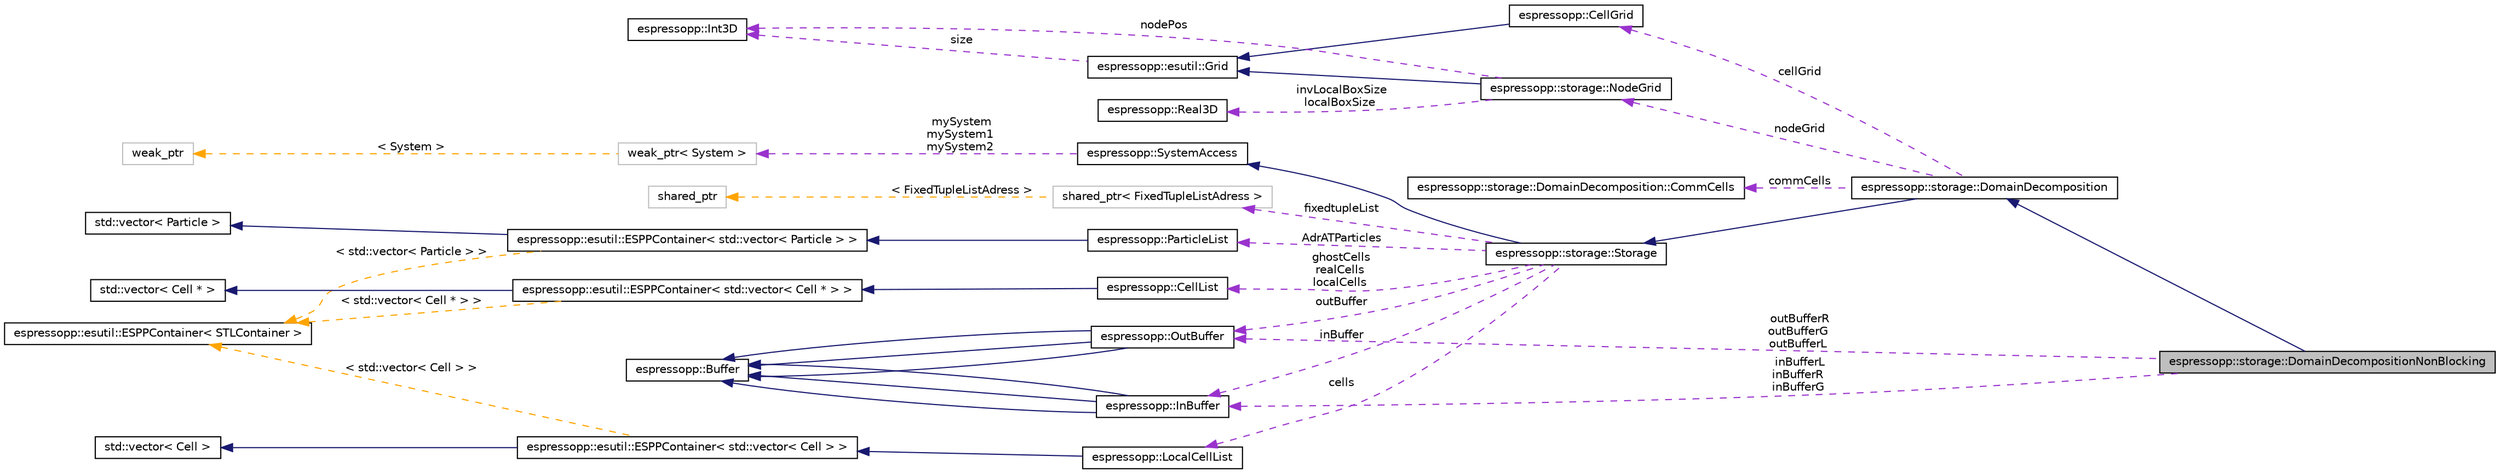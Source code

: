 digraph G
{
  edge [fontname="Helvetica",fontsize="10",labelfontname="Helvetica",labelfontsize="10"];
  node [fontname="Helvetica",fontsize="10",shape=record];
  rankdir="LR";
  Node1 [label="espressopp::storage::DomainDecompositionNonBlocking",height=0.2,width=0.4,color="black", fillcolor="grey75", style="filled" fontcolor="black"];
  Node2 -> Node1 [dir="back",color="midnightblue",fontsize="10",style="solid",fontname="Helvetica"];
  Node2 [label="espressopp::storage::DomainDecomposition",height=0.2,width=0.4,color="black", fillcolor="white", style="filled",URL="$classespressopp_1_1storage_1_1DomainDecomposition.html"];
  Node3 -> Node2 [dir="back",color="midnightblue",fontsize="10",style="solid",fontname="Helvetica"];
  Node3 [label="espressopp::storage::Storage",height=0.2,width=0.4,color="black", fillcolor="white", style="filled",URL="$classespressopp_1_1storage_1_1Storage.html",tooltip="represents the particle storage of one system."];
  Node4 -> Node3 [dir="back",color="midnightblue",fontsize="10",style="solid",fontname="Helvetica"];
  Node4 [label="espressopp::SystemAccess",height=0.2,width=0.4,color="black", fillcolor="white", style="filled",URL="$classespressopp_1_1SystemAccess.html",tooltip="Common base class for all classes that need access to the system."];
  Node5 -> Node4 [dir="back",color="darkorchid3",fontsize="10",style="dashed",label=" mySystem\nmySystem1\nmySystem2" ,fontname="Helvetica"];
  Node5 [label="weak_ptr\< System \>",height=0.2,width=0.4,color="grey75", fillcolor="white", style="filled"];
  Node6 -> Node5 [dir="back",color="orange",fontsize="10",style="dashed",label=" \< System \>" ,fontname="Helvetica"];
  Node6 [label="weak_ptr",height=0.2,width=0.4,color="grey75", fillcolor="white", style="filled"];
  Node7 -> Node3 [dir="back",color="darkorchid3",fontsize="10",style="dashed",label=" inBuffer" ,fontname="Helvetica"];
  Node7 [label="espressopp::InBuffer",height=0.2,width=0.4,color="black", fillcolor="white", style="filled",URL="$classespressopp_1_1InBuffer.html"];
  Node8 -> Node7 [dir="back",color="midnightblue",fontsize="10",style="solid",fontname="Helvetica"];
  Node8 [label="espressopp::Buffer",height=0.2,width=0.4,color="black", fillcolor="white", style="filled",URL="$classespressopp_1_1Buffer.html",tooltip="Communication buffer."];
  Node8 -> Node7 [dir="back",color="midnightblue",fontsize="10",style="solid",fontname="Helvetica"];
  Node8 -> Node7 [dir="back",color="midnightblue",fontsize="10",style="solid",fontname="Helvetica"];
  Node9 -> Node3 [dir="back",color="darkorchid3",fontsize="10",style="dashed",label=" cells" ,fontname="Helvetica"];
  Node9 [label="espressopp::LocalCellList",height=0.2,width=0.4,color="black", fillcolor="white", style="filled",URL="$structespressopp_1_1LocalCellList.html"];
  Node10 -> Node9 [dir="back",color="midnightblue",fontsize="10",style="solid",fontname="Helvetica"];
  Node10 [label="espressopp::esutil::ESPPContainer\< std::vector\< Cell \> \>",height=0.2,width=0.4,color="black", fillcolor="white", style="filled",URL="$classespressopp_1_1esutil_1_1ESPPContainer.html"];
  Node11 -> Node10 [dir="back",color="midnightblue",fontsize="10",style="solid",fontname="Helvetica"];
  Node11 [label="std::vector\< Cell \>",height=0.2,width=0.4,color="black", fillcolor="white", style="filled",URL="$classstd_1_1vector.html"];
  Node12 -> Node10 [dir="back",color="orange",fontsize="10",style="dashed",label=" \< std::vector\< Cell \> \>" ,fontname="Helvetica"];
  Node12 [label="espressopp::esutil::ESPPContainer\< STLContainer \>",height=0.2,width=0.4,color="black", fillcolor="white", style="filled",URL="$classespressopp_1_1esutil_1_1ESPPContainer.html"];
  Node13 -> Node3 [dir="back",color="darkorchid3",fontsize="10",style="dashed",label=" outBuffer" ,fontname="Helvetica"];
  Node13 [label="espressopp::OutBuffer",height=0.2,width=0.4,color="black", fillcolor="white", style="filled",URL="$classespressopp_1_1OutBuffer.html"];
  Node8 -> Node13 [dir="back",color="midnightblue",fontsize="10",style="solid",fontname="Helvetica"];
  Node8 -> Node13 [dir="back",color="midnightblue",fontsize="10",style="solid",fontname="Helvetica"];
  Node8 -> Node13 [dir="back",color="midnightblue",fontsize="10",style="solid",fontname="Helvetica"];
  Node14 -> Node3 [dir="back",color="darkorchid3",fontsize="10",style="dashed",label=" AdrATParticles" ,fontname="Helvetica"];
  Node14 [label="espressopp::ParticleList",height=0.2,width=0.4,color="black", fillcolor="white", style="filled",URL="$structespressopp_1_1ParticleList.html"];
  Node15 -> Node14 [dir="back",color="midnightblue",fontsize="10",style="solid",fontname="Helvetica"];
  Node15 [label="espressopp::esutil::ESPPContainer\< std::vector\< Particle \> \>",height=0.2,width=0.4,color="black", fillcolor="white", style="filled",URL="$classespressopp_1_1esutil_1_1ESPPContainer.html"];
  Node16 -> Node15 [dir="back",color="midnightblue",fontsize="10",style="solid",fontname="Helvetica"];
  Node16 [label="std::vector\< Particle \>",height=0.2,width=0.4,color="black", fillcolor="white", style="filled",URL="$classstd_1_1vector.html"];
  Node12 -> Node15 [dir="back",color="orange",fontsize="10",style="dashed",label=" \< std::vector\< Particle \> \>" ,fontname="Helvetica"];
  Node17 -> Node3 [dir="back",color="darkorchid3",fontsize="10",style="dashed",label=" fixedtupleList" ,fontname="Helvetica"];
  Node17 [label="shared_ptr\< FixedTupleListAdress \>",height=0.2,width=0.4,color="grey75", fillcolor="white", style="filled"];
  Node18 -> Node17 [dir="back",color="orange",fontsize="10",style="dashed",label=" \< FixedTupleListAdress \>" ,fontname="Helvetica"];
  Node18 [label="shared_ptr",height=0.2,width=0.4,color="grey75", fillcolor="white", style="filled"];
  Node19 -> Node3 [dir="back",color="darkorchid3",fontsize="10",style="dashed",label=" ghostCells\nrealCells\nlocalCells" ,fontname="Helvetica"];
  Node19 [label="espressopp::CellList",height=0.2,width=0.4,color="black", fillcolor="white", style="filled",URL="$structespressopp_1_1CellList.html"];
  Node20 -> Node19 [dir="back",color="midnightblue",fontsize="10",style="solid",fontname="Helvetica"];
  Node20 [label="espressopp::esutil::ESPPContainer\< std::vector\< Cell * \> \>",height=0.2,width=0.4,color="black", fillcolor="white", style="filled",URL="$classespressopp_1_1esutil_1_1ESPPContainer.html"];
  Node21 -> Node20 [dir="back",color="midnightblue",fontsize="10",style="solid",fontname="Helvetica"];
  Node21 [label="std::vector\< Cell * \>",height=0.2,width=0.4,color="black", fillcolor="white", style="filled",URL="$classstd_1_1vector.html"];
  Node12 -> Node20 [dir="back",color="orange",fontsize="10",style="dashed",label=" \< std::vector\< Cell * \> \>" ,fontname="Helvetica"];
  Node22 -> Node2 [dir="back",color="darkorchid3",fontsize="10",style="dashed",label=" commCells" ,fontname="Helvetica"];
  Node22 [label="espressopp::storage::DomainDecomposition::CommCells",height=0.2,width=0.4,color="black", fillcolor="white", style="filled",URL="$structespressopp_1_1storage_1_1DomainDecomposition_1_1CommCells.html",tooltip="which cells to send and receive during one communication step."];
  Node23 -> Node2 [dir="back",color="darkorchid3",fontsize="10",style="dashed",label=" nodeGrid" ,fontname="Helvetica"];
  Node23 [label="espressopp::storage::NodeGrid",height=0.2,width=0.4,color="black", fillcolor="white", style="filled",URL="$classespressopp_1_1storage_1_1NodeGrid.html",tooltip="Node grid point."];
  Node24 -> Node23 [dir="back",color="midnightblue",fontsize="10",style="solid",fontname="Helvetica"];
  Node24 [label="espressopp::esutil::Grid",height=0.2,width=0.4,color="black", fillcolor="white", style="filled",URL="$classespressopp_1_1esutil_1_1Grid.html",tooltip="regular grid decomposition of a box, outside view."];
  Node25 -> Node24 [dir="back",color="darkorchid3",fontsize="10",style="dashed",label=" size" ,fontname="Helvetica"];
  Node25 [label="espressopp::Int3D",height=0.2,width=0.4,color="black", fillcolor="white", style="filled",URL="$classespressopp_1_1Int3D.html"];
  Node26 -> Node23 [dir="back",color="darkorchid3",fontsize="10",style="dashed",label=" invLocalBoxSize\nlocalBoxSize" ,fontname="Helvetica"];
  Node26 [label="espressopp::Real3D",height=0.2,width=0.4,color="black", fillcolor="white", style="filled",URL="$classespressopp_1_1Real3D.html"];
  Node25 -> Node23 [dir="back",color="darkorchid3",fontsize="10",style="dashed",label=" nodePos" ,fontname="Helvetica"];
  Node27 -> Node2 [dir="back",color="darkorchid3",fontsize="10",style="dashed",label=" cellGrid" ,fontname="Helvetica"];
  Node27 [label="espressopp::CellGrid",height=0.2,width=0.4,color="black", fillcolor="white", style="filled",URL="$classespressopp_1_1CellGrid.html",tooltip="Grid with a ghost frame."];
  Node24 -> Node27 [dir="back",color="midnightblue",fontsize="10",style="solid",fontname="Helvetica"];
  Node7 -> Node1 [dir="back",color="darkorchid3",fontsize="10",style="dashed",label=" inBufferL\ninBufferR\ninBufferG" ,fontname="Helvetica"];
  Node13 -> Node1 [dir="back",color="darkorchid3",fontsize="10",style="dashed",label=" outBufferR\noutBufferG\noutBufferL" ,fontname="Helvetica"];
}
